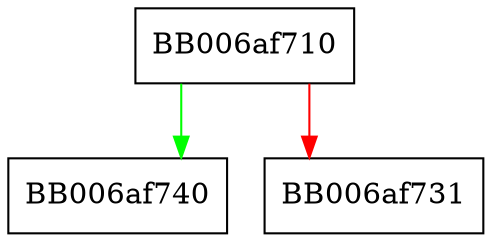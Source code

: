 digraph dh_type_specific_params_to_der {
  node [shape="box"];
  graph [splines=ortho];
  BB006af710 -> BB006af740 [color="green"];
  BB006af710 -> BB006af731 [color="red"];
}